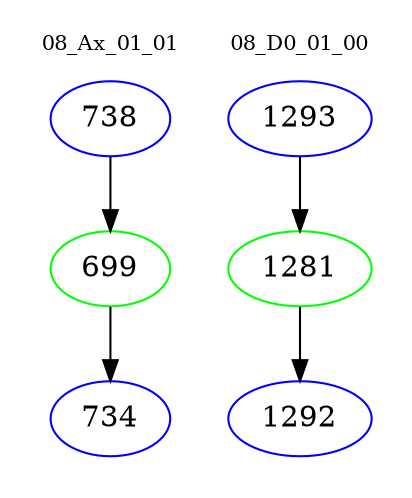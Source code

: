 digraph{
subgraph cluster_0 {
color = white
label = "08_Ax_01_01";
fontsize=10;
T0_738 [label="738", color="blue"]
T0_738 -> T0_699 [color="black"]
T0_699 [label="699", color="green"]
T0_699 -> T0_734 [color="black"]
T0_734 [label="734", color="blue"]
}
subgraph cluster_1 {
color = white
label = "08_D0_01_00";
fontsize=10;
T1_1293 [label="1293", color="blue"]
T1_1293 -> T1_1281 [color="black"]
T1_1281 [label="1281", color="green"]
T1_1281 -> T1_1292 [color="black"]
T1_1292 [label="1292", color="blue"]
}
}
